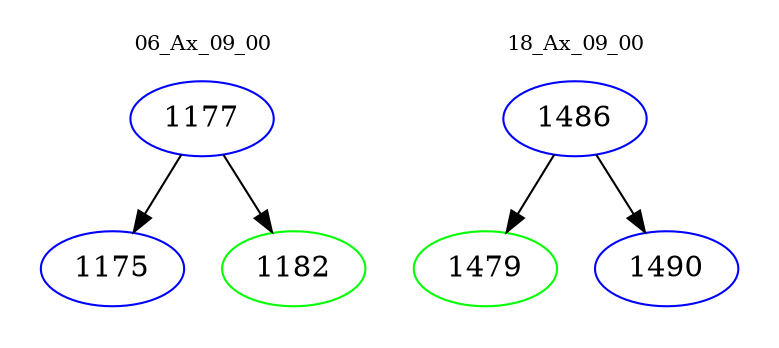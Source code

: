 digraph{
subgraph cluster_0 {
color = white
label = "06_Ax_09_00";
fontsize=10;
T0_1177 [label="1177", color="blue"]
T0_1177 -> T0_1175 [color="black"]
T0_1175 [label="1175", color="blue"]
T0_1177 -> T0_1182 [color="black"]
T0_1182 [label="1182", color="green"]
}
subgraph cluster_1 {
color = white
label = "18_Ax_09_00";
fontsize=10;
T1_1486 [label="1486", color="blue"]
T1_1486 -> T1_1479 [color="black"]
T1_1479 [label="1479", color="green"]
T1_1486 -> T1_1490 [color="black"]
T1_1490 [label="1490", color="blue"]
}
}
